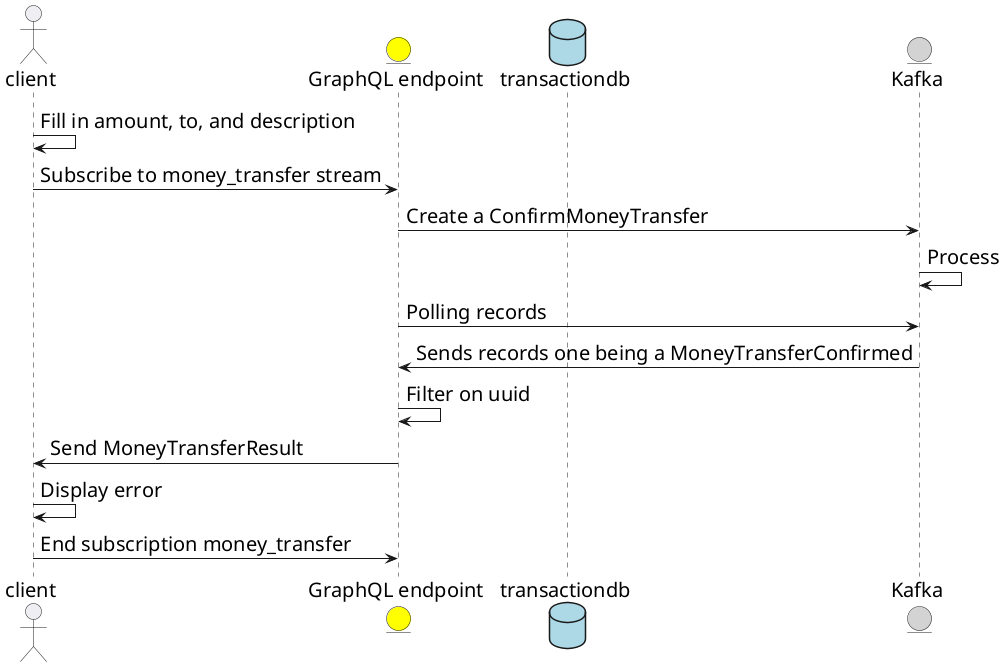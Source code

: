 @startuml
skinparam defaultFontName Arial
skinparam defaultFontSize 20

actor client as cl #EFEFF3
entity "GraphQL endpoint" as ge #Yellow
database transactiondb as pgt #LightBlue
entity "Kafka" as ka #LightGrey

cl -> cl : Fill in amount, to, and description
cl -> ge : Subscribe to money_transfer stream
ge -> ka : Create a ConfirmMoneyTransfer
ka -> ka : Process
ge -> ka : Polling records
ka -> ge : Sends records one being a MoneyTransferConfirmed
ge -> ge : Filter on uuid
ge -> cl : Send MoneyTransferResult
cl -> cl : Display error
cl -> ge : End subscription money_transfer

@enduml